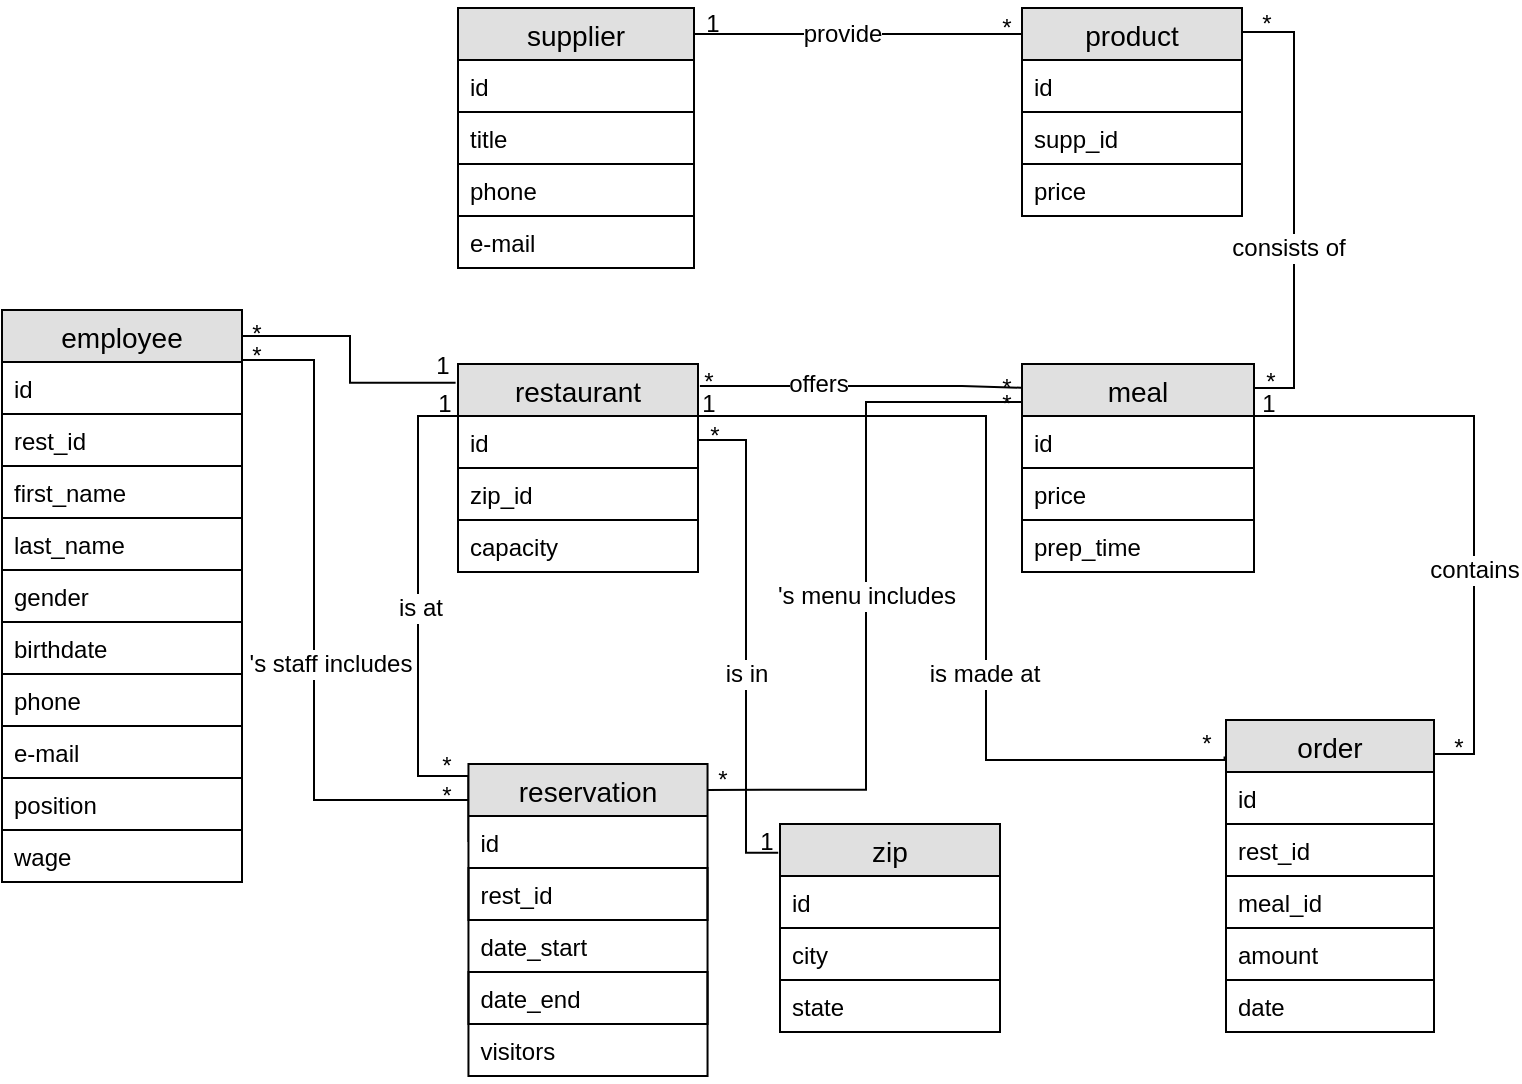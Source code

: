 <mxfile version="12.8.8" type="device"><diagram id="ct5uV1GagEWf_1F5VNr-" name="Page-1"><mxGraphModel dx="781" dy="532" grid="1" gridSize="12" guides="1" tooltips="1" connect="1" arrows="1" fold="1" page="1" pageScale="1" pageWidth="827" pageHeight="1169" math="0" shadow="0"><root><mxCell id="0"/><mxCell id="1" parent="0"/><mxCell id="qQUGbPH0LoC0h657Pgv_-80" value="*" style="text;html=1;align=center;verticalAlign=middle;resizable=0;points=[];autosize=1;" parent="1" vertex="1"><mxGeometry x="331" y="528" width="20" height="20" as="geometry"/></mxCell><mxCell id="qQUGbPH0LoC0h657Pgv_-84" style="edgeStyle=orthogonalEdgeStyle;rounded=0;orthogonalLoop=1;jettySize=auto;html=1;exitX=0;exitY=0.5;exitDx=0;exitDy=0;entryX=0;entryY=0.5;entryDx=0;entryDy=0;endArrow=none;endFill=0;" parent="1" source="qQUGbPH0LoC0h657Pgv_-21" target="xJGgnajFfZt-nxZOOltU-19" edge="1"><mxGeometry relative="1" as="geometry"><Array as="points"><mxPoint x="281" y="400"/><mxPoint x="256" y="400"/><mxPoint x="256" y="220"/><mxPoint x="276" y="220"/></Array></mxGeometry></mxCell><mxCell id="5gHXchX0eQLoz7Jpz7ak-33" value="is at" style="text;html=1;align=center;verticalAlign=middle;resizable=0;points=[];labelBackgroundColor=#ffffff;" vertex="1" connectable="0" parent="qQUGbPH0LoC0h657Pgv_-84"><mxGeometry x="-0.04" y="-1" relative="1" as="geometry"><mxPoint as="offset"/></mxGeometry></mxCell><mxCell id="qQUGbPH0LoC0h657Pgv_-85" value="*" style="text;html=1;align=center;verticalAlign=middle;resizable=0;points=[];autosize=1;" parent="1" vertex="1"><mxGeometry x="280.46" y="448" width="20" height="20" as="geometry"/></mxCell><mxCell id="qQUGbPH0LoC0h657Pgv_-86" value="1" style="text;html=1;align=center;verticalAlign=middle;resizable=0;points=[];autosize=1;" parent="1" vertex="1"><mxGeometry x="280.46" y="264" width="20" height="20" as="geometry"/></mxCell><mxCell id="qQUGbPH0LoC0h657Pgv_-97" value="" style="endArrow=none;html=1;rounded=0;exitX=1.008;exitY=0.106;exitDx=0;exitDy=0;entryX=0.017;entryY=0.115;entryDx=0;entryDy=0;exitPerimeter=0;entryPerimeter=0;" parent="1" source="xJGgnajFfZt-nxZOOltU-17" target="qQUGbPH0LoC0h657Pgv_-40" edge="1"><mxGeometry relative="1" as="geometry"><mxPoint x="662" y="233" as="sourcePoint"/><mxPoint x="312" y="243" as="targetPoint"/><Array as="points"><mxPoint x="528" y="205"/></Array></mxGeometry></mxCell><mxCell id="5gHXchX0eQLoz7Jpz7ak-40" value="offers" style="text;html=1;align=center;verticalAlign=middle;resizable=0;points=[];labelBackgroundColor=#ffffff;" vertex="1" connectable="0" parent="qQUGbPH0LoC0h657Pgv_-97"><mxGeometry x="0.608" y="-97" relative="1" as="geometry"><mxPoint x="-69.08" y="-97.96" as="offset"/></mxGeometry></mxCell><mxCell id="qQUGbPH0LoC0h657Pgv_-104" style="edgeStyle=orthogonalEdgeStyle;rounded=0;orthogonalLoop=1;jettySize=auto;html=1;exitX=1;exitY=0.5;exitDx=0;exitDy=0;entryX=-0.008;entryY=0.138;entryDx=0;entryDy=0;endArrow=none;endFill=0;entryPerimeter=0;exitPerimeter=0;" parent="1" source="xJGgnajFfZt-nxZOOltU-20" target="qQUGbPH0LoC0h657Pgv_-44" edge="1"><mxGeometry relative="1" as="geometry"><Array as="points"><mxPoint x="396" y="232"/><mxPoint x="420" y="232"/><mxPoint x="420" y="438"/></Array></mxGeometry></mxCell><mxCell id="5gHXchX0eQLoz7Jpz7ak-32" value="is in" style="text;html=1;align=center;verticalAlign=middle;resizable=0;points=[];labelBackgroundColor=#ffffff;" vertex="1" connectable="0" parent="qQUGbPH0LoC0h657Pgv_-104"><mxGeometry x="0.294" relative="1" as="geometry"><mxPoint as="offset"/></mxGeometry></mxCell><mxCell id="qQUGbPH0LoC0h657Pgv_-105" value="*" style="text;html=1;align=center;verticalAlign=middle;resizable=0;points=[];autosize=1;" parent="1" vertex="1"><mxGeometry x="394" y="220" width="20" height="20" as="geometry"/></mxCell><mxCell id="qQUGbPH0LoC0h657Pgv_-106" value="1" style="text;html=1;align=center;verticalAlign=middle;resizable=0;points=[];autosize=1;" parent="1" vertex="1"><mxGeometry x="420" y="423" width="20" height="20" as="geometry"/></mxCell><mxCell id="qQUGbPH0LoC0h657Pgv_-110" style="edgeStyle=orthogonalEdgeStyle;rounded=0;orthogonalLoop=1;jettySize=auto;html=1;exitX=1;exitY=0.5;exitDx=0;exitDy=0;entryX=-0.007;entryY=-0.299;entryDx=0;entryDy=0;entryPerimeter=0;endArrow=none;endFill=0;" parent="1" source="xJGgnajFfZt-nxZOOltU-19" target="qQUGbPH0LoC0h657Pgv_-49" edge="1"><mxGeometry relative="1" as="geometry"><Array as="points"><mxPoint x="396" y="220"/><mxPoint x="540" y="220"/><mxPoint x="540" y="392"/><mxPoint x="659" y="392"/></Array></mxGeometry></mxCell><mxCell id="5gHXchX0eQLoz7Jpz7ak-37" value="is made at" style="text;html=1;align=center;verticalAlign=middle;resizable=0;points=[];labelBackgroundColor=#ffffff;" vertex="1" connectable="0" parent="qQUGbPH0LoC0h657Pgv_-110"><mxGeometry x="-0.347" y="2" relative="1" as="geometry"><mxPoint x="25.79" y="130.97" as="offset"/></mxGeometry></mxCell><mxCell id="qQUGbPH0LoC0h657Pgv_-112" value="1" style="text;html=1;align=center;verticalAlign=middle;resizable=0;points=[];autosize=1;" parent="1" vertex="1"><mxGeometry x="391" y="204" width="20" height="20" as="geometry"/></mxCell><mxCell id="qQUGbPH0LoC0h657Pgv_-113" value="*" style="text;html=1;align=center;verticalAlign=middle;resizable=0;points=[];autosize=1;" parent="1" vertex="1"><mxGeometry x="640" y="374" width="20" height="20" as="geometry"/></mxCell><mxCell id="5gHXchX0eQLoz7Jpz7ak-5" style="edgeStyle=orthogonalEdgeStyle;rounded=0;orthogonalLoop=1;jettySize=auto;html=1;exitX=1;exitY=0.5;exitDx=0;exitDy=0;entryX=1;entryY=0.109;entryDx=0;entryDy=0;entryPerimeter=0;endArrow=none;endFill=0;" edge="1" parent="1" source="qQUGbPH0LoC0h657Pgv_-41" target="qQUGbPH0LoC0h657Pgv_-48"><mxGeometry relative="1" as="geometry"><Array as="points"><mxPoint x="674" y="220"/><mxPoint x="784" y="220"/><mxPoint x="784" y="389"/></Array></mxGeometry></mxCell><mxCell id="5gHXchX0eQLoz7Jpz7ak-35" value="contains" style="text;html=1;align=center;verticalAlign=middle;resizable=0;points=[];labelBackgroundColor=#ffffff;" vertex="1" connectable="0" parent="5gHXchX0eQLoz7Jpz7ak-5"><mxGeometry x="0.278" relative="1" as="geometry"><mxPoint as="offset"/></mxGeometry></mxCell><mxCell id="5gHXchX0eQLoz7Jpz7ak-6" style="edgeStyle=orthogonalEdgeStyle;rounded=0;orthogonalLoop=1;jettySize=auto;html=1;exitX=0;exitY=0.25;exitDx=0;exitDy=0;entryX=0.992;entryY=0.1;entryDx=0;entryDy=0;entryPerimeter=0;endArrow=none;endFill=0;" edge="1" parent="1" source="qQUGbPH0LoC0h657Pgv_-28" target="xJGgnajFfZt-nxZOOltU-21"><mxGeometry relative="1" as="geometry"><Array as="points"><mxPoint x="558" y="29"/></Array></mxGeometry></mxCell><mxCell id="5gHXchX0eQLoz7Jpz7ak-27" value="provide" style="text;html=1;align=center;verticalAlign=middle;resizable=0;points=[];labelBackgroundColor=#ffffff;" vertex="1" connectable="0" parent="5gHXchX0eQLoz7Jpz7ak-6"><mxGeometry x="0.146" y="-3" relative="1" as="geometry"><mxPoint x="-1.33" y="3" as="offset"/></mxGeometry></mxCell><mxCell id="5gHXchX0eQLoz7Jpz7ak-10" style="edgeStyle=orthogonalEdgeStyle;rounded=0;orthogonalLoop=1;jettySize=auto;html=1;exitX=1;exitY=0;exitDx=0;exitDy=0;entryX=1;entryY=0.115;entryDx=0;entryDy=0;entryPerimeter=0;endArrow=none;endFill=0;" edge="1" parent="1" source="qQUGbPH0LoC0h657Pgv_-28" target="qQUGbPH0LoC0h657Pgv_-40"><mxGeometry relative="1" as="geometry"><Array as="points"><mxPoint x="668" y="28"/><mxPoint x="694" y="28"/><mxPoint x="694" y="206"/></Array></mxGeometry></mxCell><mxCell id="5gHXchX0eQLoz7Jpz7ak-7" value="1" style="text;html=1;align=center;verticalAlign=middle;resizable=0;points=[];autosize=1;" vertex="1" parent="1"><mxGeometry x="391" y="12" width="24" height="24" as="geometry"/></mxCell><mxCell id="5gHXchX0eQLoz7Jpz7ak-8" value="*" style="text;html=1;align=center;verticalAlign=middle;resizable=0;points=[];autosize=1;" vertex="1" parent="1"><mxGeometry x="538" y="14" width="24" height="24" as="geometry"/></mxCell><mxCell id="5gHXchX0eQLoz7Jpz7ak-11" value="*" style="text;html=1;align=center;verticalAlign=middle;resizable=0;points=[];autosize=1;" vertex="1" parent="1"><mxGeometry x="668" y="12" width="24" height="24" as="geometry"/></mxCell><mxCell id="5gHXchX0eQLoz7Jpz7ak-12" value="*" style="text;html=1;align=center;verticalAlign=middle;resizable=0;points=[];autosize=1;" vertex="1" parent="1"><mxGeometry x="670" y="191" width="24" height="24" as="geometry"/></mxCell><mxCell id="5gHXchX0eQLoz7Jpz7ak-13" value="1" style="text;html=1;align=center;verticalAlign=middle;resizable=0;points=[];autosize=1;" vertex="1" parent="1"><mxGeometry x="669" y="202" width="24" height="24" as="geometry"/></mxCell><mxCell id="5gHXchX0eQLoz7Jpz7ak-14" value="*" style="text;html=1;align=center;verticalAlign=middle;resizable=0;points=[];autosize=1;" vertex="1" parent="1"><mxGeometry x="764" y="374" width="24" height="24" as="geometry"/></mxCell><mxCell id="5gHXchX0eQLoz7Jpz7ak-15" style="edgeStyle=orthogonalEdgeStyle;rounded=0;orthogonalLoop=1;jettySize=auto;html=1;exitX=1;exitY=0;exitDx=0;exitDy=0;endArrow=none;endFill=0;" edge="1" parent="1" source="qQUGbPH0LoC0h657Pgv_-9" target="qQUGbPH0LoC0h657Pgv_-20"><mxGeometry relative="1" as="geometry"><mxPoint x="276" y="412" as="targetPoint"/><Array as="points"><mxPoint x="168" y="192"/><mxPoint x="204" y="192"/><mxPoint x="204" y="412"/></Array></mxGeometry></mxCell><mxCell id="5gHXchX0eQLoz7Jpz7ak-34" value="'s staff includes" style="text;html=1;align=center;verticalAlign=middle;resizable=0;points=[];labelBackgroundColor=#ffffff;" vertex="1" connectable="0" parent="5gHXchX0eQLoz7Jpz7ak-15"><mxGeometry x="0.397" y="-3" relative="1" as="geometry"><mxPoint x="11" y="-37.34" as="offset"/></mxGeometry></mxCell><mxCell id="5gHXchX0eQLoz7Jpz7ak-16" value="*" style="text;html=1;align=center;verticalAlign=middle;resizable=0;points=[];autosize=1;" vertex="1" parent="1"><mxGeometry x="163" y="178" width="24" height="24" as="geometry"/></mxCell><mxCell id="5gHXchX0eQLoz7Jpz7ak-17" value="*" style="text;html=1;align=center;verticalAlign=middle;resizable=0;points=[];autosize=1;" vertex="1" parent="1"><mxGeometry x="258" y="398" width="24" height="24" as="geometry"/></mxCell><mxCell id="5gHXchX0eQLoz7Jpz7ak-18" value="1" style="text;html=1;align=center;verticalAlign=middle;resizable=0;points=[];autosize=1;" vertex="1" parent="1"><mxGeometry x="257.23" y="202" width="24" height="24" as="geometry"/></mxCell><mxCell id="5gHXchX0eQLoz7Jpz7ak-19" value="*" style="text;html=1;align=center;verticalAlign=middle;resizable=0;points=[];autosize=1;" vertex="1" parent="1"><mxGeometry x="258" y="383" width="24" height="24" as="geometry"/></mxCell><mxCell id="5gHXchX0eQLoz7Jpz7ak-22" value="*" style="text;html=1;align=center;verticalAlign=middle;resizable=0;points=[];autosize=1;" vertex="1" parent="1"><mxGeometry x="389" y="191" width="24" height="24" as="geometry"/></mxCell><mxCell id="5gHXchX0eQLoz7Jpz7ak-23" value="*" style="text;html=1;align=center;verticalAlign=middle;resizable=0;points=[];autosize=1;" vertex="1" parent="1"><mxGeometry x="538" y="194" width="24" height="24" as="geometry"/></mxCell><mxCell id="5gHXchX0eQLoz7Jpz7ak-24" style="edgeStyle=orthogonalEdgeStyle;rounded=0;orthogonalLoop=1;jettySize=auto;html=1;exitX=0;exitY=0.5;exitDx=0;exitDy=0;entryX=0.994;entryY=0.083;entryDx=0;entryDy=0;entryPerimeter=0;endArrow=none;endFill=0;" edge="1" parent="1" source="qQUGbPH0LoC0h657Pgv_-41" target="qQUGbPH0LoC0h657Pgv_-20"><mxGeometry relative="1" as="geometry"><Array as="points"><mxPoint x="558" y="213"/><mxPoint x="480" y="213"/><mxPoint x="480" y="407"/></Array></mxGeometry></mxCell><mxCell id="5gHXchX0eQLoz7Jpz7ak-36" value="'s menu includes" style="text;html=1;align=center;verticalAlign=middle;resizable=0;points=[];labelBackgroundColor=#ffffff;" vertex="1" connectable="0" parent="5gHXchX0eQLoz7Jpz7ak-24"><mxGeometry x="0.109" relative="1" as="geometry"><mxPoint y="-11.21" as="offset"/></mxGeometry></mxCell><mxCell id="5gHXchX0eQLoz7Jpz7ak-25" value="*" style="text;html=1;align=center;verticalAlign=middle;resizable=0;points=[];autosize=1;" vertex="1" parent="1"><mxGeometry x="538" y="202" width="24" height="24" as="geometry"/></mxCell><mxCell id="5gHXchX0eQLoz7Jpz7ak-26" value="*" style="text;html=1;align=center;verticalAlign=middle;resizable=0;points=[];autosize=1;" vertex="1" parent="1"><mxGeometry x="396" y="390" width="24" height="24" as="geometry"/></mxCell><mxCell id="5gHXchX0eQLoz7Jpz7ak-29" value="consists of" style="text;html=1;align=center;verticalAlign=middle;resizable=0;points=[];labelBackgroundColor=#ffffff;" vertex="1" connectable="0" parent="1"><mxGeometry x="694.003" y="136" as="geometry"><mxPoint x="-3" as="offset"/></mxGeometry></mxCell><mxCell id="qQUGbPH0LoC0h657Pgv_-20" value="reservation" style="swimlane;fontStyle=0;childLayout=stackLayout;horizontal=1;startSize=26;fillColor=#e0e0e0;horizontalStack=0;resizeParent=1;resizeParentMax=0;resizeLast=0;collapsible=1;marginBottom=0;swimlaneFillColor=#ffffff;align=center;fontSize=14;aspect=fixed;" parent="1" vertex="1"><mxGeometry x="281.23" y="394" width="119.54" height="156" as="geometry"/></mxCell><mxCell id="qQUGbPH0LoC0h657Pgv_-21" value="id" style="text;strokeColor=none;fillColor=none;spacingLeft=4;spacingRight=4;overflow=hidden;rotatable=0;points=[[0,0.5],[1,0.5]];portConstraint=eastwest;fontSize=12;" parent="qQUGbPH0LoC0h657Pgv_-20" vertex="1"><mxGeometry y="26" width="119.54" height="26" as="geometry"/></mxCell><mxCell id="qQUGbPH0LoC0h657Pgv_-22" value="rest_id" style="text;strokeColor=#000000;fillColor=none;spacingLeft=4;spacingRight=4;overflow=hidden;rotatable=0;points=[[0,0.5],[1,0.5]];portConstraint=eastwest;fontSize=12;" parent="qQUGbPH0LoC0h657Pgv_-20" vertex="1"><mxGeometry y="52" width="119.54" height="26" as="geometry"/></mxCell><mxCell id="qQUGbPH0LoC0h657Pgv_-23" value="date_start" style="text;strokeColor=none;fillColor=none;spacingLeft=4;spacingRight=4;overflow=hidden;rotatable=0;points=[[0,0.5],[1,0.5]];portConstraint=eastwest;fontSize=12;" parent="qQUGbPH0LoC0h657Pgv_-20" vertex="1"><mxGeometry y="78" width="119.54" height="26" as="geometry"/></mxCell><mxCell id="qQUGbPH0LoC0h657Pgv_-24" value="date_end" style="text;strokeColor=#000000;fillColor=none;spacingLeft=4;spacingRight=4;overflow=hidden;rotatable=0;points=[[0,0.5],[1,0.5]];portConstraint=eastwest;fontSize=12;" parent="qQUGbPH0LoC0h657Pgv_-20" vertex="1"><mxGeometry y="104" width="119.54" height="26" as="geometry"/></mxCell><mxCell id="qQUGbPH0LoC0h657Pgv_-25" value="visitors" style="text;strokeColor=none;fillColor=none;spacingLeft=4;spacingRight=4;overflow=hidden;rotatable=0;points=[[0,0.5],[1,0.5]];portConstraint=eastwest;fontSize=12;" parent="qQUGbPH0LoC0h657Pgv_-20" vertex="1"><mxGeometry y="130" width="119.54" height="26" as="geometry"/></mxCell><mxCell id="xJGgnajFfZt-nxZOOltU-17" value="restaurant" style="swimlane;fontStyle=0;childLayout=stackLayout;horizontal=1;startSize=26;fillColor=#e0e0e0;horizontalStack=0;resizeParent=1;resizeParentMax=0;resizeLast=0;collapsible=1;marginBottom=0;swimlaneFillColor=#ffffff;align=center;fontSize=14;" parent="1" vertex="1"><mxGeometry x="276" y="194" width="120" height="104" as="geometry"/></mxCell><mxCell id="xJGgnajFfZt-nxZOOltU-18" value="id" style="text;strokeColor=none;fillColor=none;spacingLeft=4;spacingRight=4;overflow=hidden;rotatable=0;points=[[0,0.5],[1,0.5]];portConstraint=eastwest;fontSize=12;" parent="xJGgnajFfZt-nxZOOltU-17" vertex="1"><mxGeometry y="26" width="120" height="26" as="geometry"/></mxCell><mxCell id="xJGgnajFfZt-nxZOOltU-19" value="zip_id" style="text;strokeColor=#000000;fillColor=none;spacingLeft=4;spacingRight=4;overflow=hidden;rotatable=0;points=[[0,0.5],[1,0.5]];portConstraint=eastwest;fontSize=12;" parent="xJGgnajFfZt-nxZOOltU-17" vertex="1"><mxGeometry y="52" width="120" height="26" as="geometry"/></mxCell><mxCell id="xJGgnajFfZt-nxZOOltU-20" value="capacity" style="text;strokeColor=none;fillColor=none;spacingLeft=4;spacingRight=4;overflow=hidden;rotatable=0;points=[[0,0.5],[1,0.5]];portConstraint=eastwest;fontSize=12;" parent="xJGgnajFfZt-nxZOOltU-17" vertex="1"><mxGeometry y="78" width="120" height="26" as="geometry"/></mxCell><mxCell id="qQUGbPH0LoC0h657Pgv_-44" value="zip" style="swimlane;fontStyle=0;childLayout=stackLayout;horizontal=1;startSize=26;fillColor=#e0e0e0;horizontalStack=0;resizeParent=1;resizeParentMax=0;resizeLast=0;collapsible=1;marginBottom=0;swimlaneFillColor=#ffffff;align=center;fontSize=14;" parent="1" vertex="1"><mxGeometry x="437" y="424" width="110" height="104" as="geometry"/></mxCell><mxCell id="qQUGbPH0LoC0h657Pgv_-45" value="id" style="text;strokeColor=none;fillColor=none;spacingLeft=4;spacingRight=4;overflow=hidden;rotatable=0;points=[[0,0.5],[1,0.5]];portConstraint=eastwest;fontSize=12;" parent="qQUGbPH0LoC0h657Pgv_-44" vertex="1"><mxGeometry y="26" width="110" height="26" as="geometry"/></mxCell><mxCell id="qQUGbPH0LoC0h657Pgv_-46" value="city" style="text;strokeColor=#000000;fillColor=none;spacingLeft=4;spacingRight=4;overflow=hidden;rotatable=0;points=[[0,0.5],[1,0.5]];portConstraint=eastwest;fontSize=12;" parent="qQUGbPH0LoC0h657Pgv_-44" vertex="1"><mxGeometry y="52" width="110" height="26" as="geometry"/></mxCell><mxCell id="qQUGbPH0LoC0h657Pgv_-47" value="state" style="text;strokeColor=none;fillColor=none;spacingLeft=4;spacingRight=4;overflow=hidden;rotatable=0;points=[[0,0.5],[1,0.5]];portConstraint=eastwest;fontSize=12;" parent="qQUGbPH0LoC0h657Pgv_-44" vertex="1"><mxGeometry y="78" width="110" height="26" as="geometry"/></mxCell><mxCell id="qQUGbPH0LoC0h657Pgv_-40" value="meal" style="swimlane;fontStyle=0;childLayout=stackLayout;horizontal=1;startSize=26;fillColor=#e0e0e0;horizontalStack=0;resizeParent=1;resizeParentMax=0;resizeLast=0;collapsible=1;marginBottom=0;swimlaneFillColor=#ffffff;align=center;fontSize=14;" parent="1" vertex="1"><mxGeometry x="558" y="194" width="116" height="104" as="geometry"/></mxCell><mxCell id="qQUGbPH0LoC0h657Pgv_-41" value="id" style="text;strokeColor=none;fillColor=none;spacingLeft=4;spacingRight=4;overflow=hidden;rotatable=0;points=[[0,0.5],[1,0.5]];portConstraint=eastwest;fontSize=12;" parent="qQUGbPH0LoC0h657Pgv_-40" vertex="1"><mxGeometry y="26" width="116" height="26" as="geometry"/></mxCell><mxCell id="qQUGbPH0LoC0h657Pgv_-42" value="price" style="text;strokeColor=#000000;fillColor=none;spacingLeft=4;spacingRight=4;overflow=hidden;rotatable=0;points=[[0,0.5],[1,0.5]];portConstraint=eastwest;fontSize=12;" parent="qQUGbPH0LoC0h657Pgv_-40" vertex="1"><mxGeometry y="52" width="116" height="26" as="geometry"/></mxCell><mxCell id="qQUGbPH0LoC0h657Pgv_-43" value="prep_time" style="text;strokeColor=none;fillColor=none;spacingLeft=4;spacingRight=4;overflow=hidden;rotatable=0;points=[[0,0.5],[1,0.5]];portConstraint=eastwest;fontSize=12;" parent="qQUGbPH0LoC0h657Pgv_-40" vertex="1"><mxGeometry y="78" width="116" height="26" as="geometry"/></mxCell><mxCell id="qQUGbPH0LoC0h657Pgv_-28" value="product" style="swimlane;fontStyle=0;childLayout=stackLayout;horizontal=1;startSize=26;fillColor=#e0e0e0;horizontalStack=0;resizeParent=1;resizeParentMax=0;resizeLast=0;collapsible=1;marginBottom=0;swimlaneFillColor=#ffffff;align=center;fontSize=14;" parent="1" vertex="1"><mxGeometry x="558" y="16" width="110" height="104" as="geometry"/></mxCell><mxCell id="qQUGbPH0LoC0h657Pgv_-29" value="id" style="text;strokeColor=none;fillColor=none;spacingLeft=4;spacingRight=4;overflow=hidden;rotatable=0;points=[[0,0.5],[1,0.5]];portConstraint=eastwest;fontSize=12;" parent="qQUGbPH0LoC0h657Pgv_-28" vertex="1"><mxGeometry y="26" width="110" height="26" as="geometry"/></mxCell><mxCell id="qQUGbPH0LoC0h657Pgv_-30" value="supp_id" style="text;strokeColor=#000000;fillColor=none;spacingLeft=4;spacingRight=4;overflow=hidden;rotatable=0;points=[[0,0.5],[1,0.5]];portConstraint=eastwest;fontSize=12;" parent="qQUGbPH0LoC0h657Pgv_-28" vertex="1"><mxGeometry y="52" width="110" height="26" as="geometry"/></mxCell><mxCell id="qQUGbPH0LoC0h657Pgv_-31" value="price" style="text;strokeColor=none;fillColor=none;spacingLeft=4;spacingRight=4;overflow=hidden;rotatable=0;points=[[0,0.5],[1,0.5]];portConstraint=eastwest;fontSize=12;" parent="qQUGbPH0LoC0h657Pgv_-28" vertex="1"><mxGeometry y="78" width="110" height="26" as="geometry"/></mxCell><mxCell id="xJGgnajFfZt-nxZOOltU-21" value="supplier" style="swimlane;fontStyle=0;childLayout=stackLayout;horizontal=1;startSize=26;fillColor=#e0e0e0;horizontalStack=0;resizeParent=1;resizeParentMax=0;resizeLast=0;collapsible=1;marginBottom=0;swimlaneFillColor=#ffffff;align=center;fontSize=14;aspect=fixed;" parent="1" vertex="1"><mxGeometry x="276" y="16" width="118" height="130" as="geometry"/></mxCell><mxCell id="xJGgnajFfZt-nxZOOltU-22" value="id" style="text;strokeColor=none;fillColor=none;spacingLeft=4;spacingRight=4;overflow=hidden;rotatable=0;points=[[0,0.5],[1,0.5]];portConstraint=eastwest;fontSize=12;" parent="xJGgnajFfZt-nxZOOltU-21" vertex="1"><mxGeometry y="26" width="118" height="26" as="geometry"/></mxCell><mxCell id="xJGgnajFfZt-nxZOOltU-24" value="title" style="text;strokeColor=#000000;fillColor=none;spacingLeft=4;spacingRight=4;overflow=hidden;rotatable=0;points=[[0,0.5],[1,0.5]];portConstraint=eastwest;fontSize=12;" parent="xJGgnajFfZt-nxZOOltU-21" vertex="1"><mxGeometry y="52" width="118" height="26" as="geometry"/></mxCell><mxCell id="qQUGbPH0LoC0h657Pgv_-2" value="phone" style="text;strokeColor=#000000;fillColor=none;spacingLeft=4;spacingRight=4;overflow=hidden;rotatable=0;points=[[0,0.5],[1,0.5]];portConstraint=eastwest;fontSize=12;" parent="xJGgnajFfZt-nxZOOltU-21" vertex="1"><mxGeometry y="78" width="118" height="26" as="geometry"/></mxCell><mxCell id="qQUGbPH0LoC0h657Pgv_-8" value="e-mail" style="text;strokeColor=none;fillColor=none;spacingLeft=4;spacingRight=4;overflow=hidden;rotatable=0;points=[[0,0.5],[1,0.5]];portConstraint=eastwest;fontSize=12;" parent="xJGgnajFfZt-nxZOOltU-21" vertex="1"><mxGeometry y="104" width="118" height="26" as="geometry"/></mxCell><mxCell id="qQUGbPH0LoC0h657Pgv_-48" value="order" style="swimlane;fontStyle=0;childLayout=stackLayout;horizontal=1;startSize=26;fillColor=#e0e0e0;horizontalStack=0;resizeParent=1;resizeParentMax=0;resizeLast=0;collapsible=1;marginBottom=0;swimlaneFillColor=#ffffff;align=center;fontSize=14;" parent="1" vertex="1"><mxGeometry x="660" y="372" width="104" height="156" as="geometry"/></mxCell><mxCell id="qQUGbPH0LoC0h657Pgv_-49" value="id" style="text;strokeColor=none;fillColor=none;spacingLeft=4;spacingRight=4;overflow=hidden;rotatable=0;points=[[0,0.5],[1,0.5]];portConstraint=eastwest;fontSize=12;" parent="qQUGbPH0LoC0h657Pgv_-48" vertex="1"><mxGeometry y="26" width="104" height="26" as="geometry"/></mxCell><mxCell id="qQUGbPH0LoC0h657Pgv_-50" value="rest_id" style="text;strokeColor=#000000;fillColor=none;spacingLeft=4;spacingRight=4;overflow=hidden;rotatable=0;points=[[0,0.5],[1,0.5]];portConstraint=eastwest;fontSize=12;" parent="qQUGbPH0LoC0h657Pgv_-48" vertex="1"><mxGeometry y="52" width="104" height="26" as="geometry"/></mxCell><mxCell id="qQUGbPH0LoC0h657Pgv_-51" value="meal_id" style="text;strokeColor=none;fillColor=none;spacingLeft=4;spacingRight=4;overflow=hidden;rotatable=0;points=[[0,0.5],[1,0.5]];portConstraint=eastwest;fontSize=12;" parent="qQUGbPH0LoC0h657Pgv_-48" vertex="1"><mxGeometry y="78" width="104" height="26" as="geometry"/></mxCell><mxCell id="qQUGbPH0LoC0h657Pgv_-52" value="amount" style="text;strokeColor=#000000;fillColor=none;spacingLeft=4;spacingRight=4;overflow=hidden;rotatable=0;points=[[0,0.5],[1,0.5]];portConstraint=eastwest;fontSize=12;" parent="qQUGbPH0LoC0h657Pgv_-48" vertex="1"><mxGeometry y="104" width="104" height="26" as="geometry"/></mxCell><mxCell id="qQUGbPH0LoC0h657Pgv_-53" value="date" style="text;strokeColor=none;fillColor=none;spacingLeft=4;spacingRight=4;overflow=hidden;rotatable=0;points=[[0,0.5],[1,0.5]];portConstraint=eastwest;fontSize=12;" parent="qQUGbPH0LoC0h657Pgv_-48" vertex="1"><mxGeometry y="130" width="104" height="26" as="geometry"/></mxCell><mxCell id="5gHXchX0eQLoz7Jpz7ak-43" style="edgeStyle=orthogonalEdgeStyle;rounded=0;orthogonalLoop=1;jettySize=auto;html=1;exitX=1;exitY=0;exitDx=0;exitDy=0;entryX=-0.01;entryY=0.09;entryDx=0;entryDy=0;entryPerimeter=0;endArrow=none;endFill=0;" edge="1" parent="1" source="qQUGbPH0LoC0h657Pgv_-9" target="xJGgnajFfZt-nxZOOltU-17"><mxGeometry relative="1" as="geometry"><Array as="points"><mxPoint x="168" y="180"/><mxPoint x="222" y="180"/><mxPoint x="222" y="203"/></Array></mxGeometry></mxCell><mxCell id="qQUGbPH0LoC0h657Pgv_-9" value="employee" style="swimlane;fontStyle=0;childLayout=stackLayout;horizontal=1;startSize=26;fillColor=#e0e0e0;horizontalStack=0;resizeParent=1;resizeParentMax=0;resizeLast=0;collapsible=1;marginBottom=0;swimlaneFillColor=#ffffff;align=center;fontSize=14;aspect=fixed;" parent="1" vertex="1"><mxGeometry x="48" y="167" width="120" height="286" as="geometry"/></mxCell><mxCell id="qQUGbPH0LoC0h657Pgv_-10" value="id" style="text;strokeColor=none;fillColor=none;spacingLeft=4;spacingRight=4;overflow=hidden;rotatable=0;points=[[0,0.5],[1,0.5]];portConstraint=eastwest;fontSize=12;" parent="qQUGbPH0LoC0h657Pgv_-9" vertex="1"><mxGeometry y="26" width="120" height="26" as="geometry"/></mxCell><mxCell id="qQUGbPH0LoC0h657Pgv_-11" value="rest_id" style="text;strokeColor=#000000;fillColor=none;spacingLeft=4;spacingRight=4;overflow=hidden;rotatable=0;points=[[0,0.5],[1,0.5]];portConstraint=eastwest;fontSize=12;" parent="qQUGbPH0LoC0h657Pgv_-9" vertex="1"><mxGeometry y="52" width="120" height="26" as="geometry"/></mxCell><mxCell id="qQUGbPH0LoC0h657Pgv_-12" value="first_name" style="text;strokeColor=none;fillColor=none;spacingLeft=4;spacingRight=4;overflow=hidden;rotatable=0;points=[[0,0.5],[1,0.5]];portConstraint=eastwest;fontSize=12;" parent="qQUGbPH0LoC0h657Pgv_-9" vertex="1"><mxGeometry y="78" width="120" height="26" as="geometry"/></mxCell><mxCell id="qQUGbPH0LoC0h657Pgv_-13" value="last_name" style="text;strokeColor=#000000;fillColor=none;spacingLeft=4;spacingRight=4;overflow=hidden;rotatable=0;points=[[0,0.5],[1,0.5]];portConstraint=eastwest;fontSize=12;" parent="qQUGbPH0LoC0h657Pgv_-9" vertex="1"><mxGeometry y="104" width="120" height="26" as="geometry"/></mxCell><mxCell id="qQUGbPH0LoC0h657Pgv_-14" value="gender" style="text;strokeColor=none;fillColor=none;spacingLeft=4;spacingRight=4;overflow=hidden;rotatable=0;points=[[0,0.5],[1,0.5]];portConstraint=eastwest;fontSize=12;" parent="qQUGbPH0LoC0h657Pgv_-9" vertex="1"><mxGeometry y="130" width="120" height="26" as="geometry"/></mxCell><mxCell id="qQUGbPH0LoC0h657Pgv_-15" value="birthdate" style="text;strokeColor=#000000;fillColor=none;spacingLeft=4;spacingRight=4;overflow=hidden;rotatable=0;points=[[0,0.5],[1,0.5]];portConstraint=eastwest;fontSize=12;" parent="qQUGbPH0LoC0h657Pgv_-9" vertex="1"><mxGeometry y="156" width="120" height="26" as="geometry"/></mxCell><mxCell id="qQUGbPH0LoC0h657Pgv_-16" value="phone" style="text;strokeColor=none;fillColor=none;spacingLeft=4;spacingRight=4;overflow=hidden;rotatable=0;points=[[0,0.5],[1,0.5]];portConstraint=eastwest;fontSize=12;" parent="qQUGbPH0LoC0h657Pgv_-9" vertex="1"><mxGeometry y="182" width="120" height="26" as="geometry"/></mxCell><mxCell id="qQUGbPH0LoC0h657Pgv_-17" value="e-mail" style="text;strokeColor=#000000;fillColor=none;spacingLeft=4;spacingRight=4;overflow=hidden;rotatable=0;points=[[0,0.5],[1,0.5]];portConstraint=eastwest;fontSize=12;" parent="qQUGbPH0LoC0h657Pgv_-9" vertex="1"><mxGeometry y="208" width="120" height="26" as="geometry"/></mxCell><mxCell id="qQUGbPH0LoC0h657Pgv_-18" value="position" style="text;strokeColor=#000000;fillColor=none;spacingLeft=4;spacingRight=4;overflow=hidden;rotatable=0;points=[[0,0.5],[1,0.5]];portConstraint=eastwest;fontSize=12;" parent="qQUGbPH0LoC0h657Pgv_-9" vertex="1"><mxGeometry y="234" width="120" height="26" as="geometry"/></mxCell><mxCell id="qQUGbPH0LoC0h657Pgv_-19" value="wage" style="text;strokeColor=none;fillColor=none;spacingLeft=4;spacingRight=4;overflow=hidden;rotatable=0;points=[[0,0.5],[1,0.5]];portConstraint=eastwest;fontSize=12;" parent="qQUGbPH0LoC0h657Pgv_-9" vertex="1"><mxGeometry y="260" width="120" height="26" as="geometry"/></mxCell><mxCell id="5gHXchX0eQLoz7Jpz7ak-44" value="*" style="text;html=1;align=center;verticalAlign=middle;resizable=0;points=[];autosize=1;" vertex="1" parent="1"><mxGeometry x="163" y="167" width="24" height="24" as="geometry"/></mxCell><mxCell id="5gHXchX0eQLoz7Jpz7ak-45" value="1" style="text;html=1;align=center;verticalAlign=middle;resizable=0;points=[];autosize=1;" vertex="1" parent="1"><mxGeometry x="256" y="183" width="24" height="24" as="geometry"/></mxCell></root></mxGraphModel></diagram></mxfile>